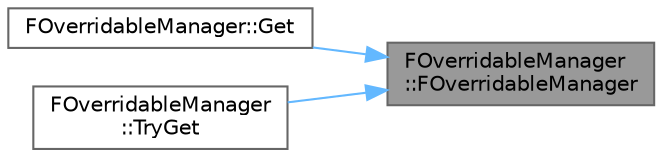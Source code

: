 digraph "FOverridableManager::FOverridableManager"
{
 // INTERACTIVE_SVG=YES
 // LATEX_PDF_SIZE
  bgcolor="transparent";
  edge [fontname=Helvetica,fontsize=10,labelfontname=Helvetica,labelfontsize=10];
  node [fontname=Helvetica,fontsize=10,shape=box,height=0.2,width=0.4];
  rankdir="RL";
  Node1 [id="Node000001",label="FOverridableManager\l::FOverridableManager",height=0.2,width=0.4,color="gray40", fillcolor="grey60", style="filled", fontcolor="black",tooltip=" "];
  Node1 -> Node2 [id="edge1_Node000001_Node000002",dir="back",color="steelblue1",style="solid",tooltip=" "];
  Node2 [id="Node000002",label="FOverridableManager::Get",height=0.2,width=0.4,color="grey40", fillcolor="white", style="filled",URL="$db/df3/classFOverridableManager.html#ac673d22ae9d0e8ea09e2def7994cfbdf",tooltip=" "];
  Node1 -> Node3 [id="edge2_Node000001_Node000003",dir="back",color="steelblue1",style="solid",tooltip=" "];
  Node3 [id="Node000003",label="FOverridableManager\l::TryGet",height=0.2,width=0.4,color="grey40", fillcolor="white", style="filled",URL="$db/df3/classFOverridableManager.html#ae04c8e83f3a5aa135df8549e49e9bc88",tooltip=" "];
}
